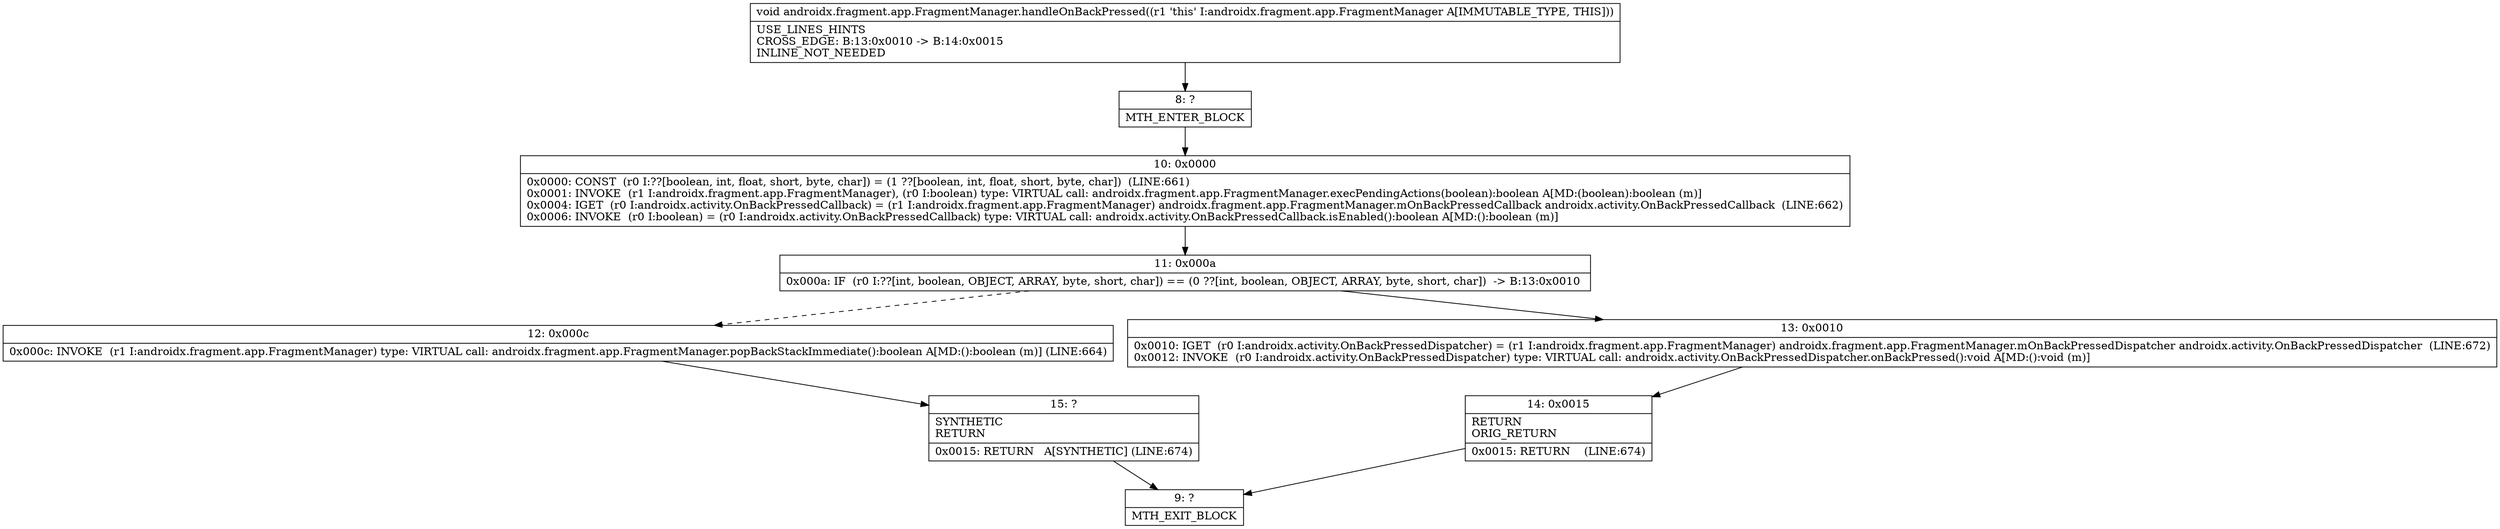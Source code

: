 digraph "CFG forandroidx.fragment.app.FragmentManager.handleOnBackPressed()V" {
Node_8 [shape=record,label="{8\:\ ?|MTH_ENTER_BLOCK\l}"];
Node_10 [shape=record,label="{10\:\ 0x0000|0x0000: CONST  (r0 I:??[boolean, int, float, short, byte, char]) = (1 ??[boolean, int, float, short, byte, char])  (LINE:661)\l0x0001: INVOKE  (r1 I:androidx.fragment.app.FragmentManager), (r0 I:boolean) type: VIRTUAL call: androidx.fragment.app.FragmentManager.execPendingActions(boolean):boolean A[MD:(boolean):boolean (m)]\l0x0004: IGET  (r0 I:androidx.activity.OnBackPressedCallback) = (r1 I:androidx.fragment.app.FragmentManager) androidx.fragment.app.FragmentManager.mOnBackPressedCallback androidx.activity.OnBackPressedCallback  (LINE:662)\l0x0006: INVOKE  (r0 I:boolean) = (r0 I:androidx.activity.OnBackPressedCallback) type: VIRTUAL call: androidx.activity.OnBackPressedCallback.isEnabled():boolean A[MD:():boolean (m)]\l}"];
Node_11 [shape=record,label="{11\:\ 0x000a|0x000a: IF  (r0 I:??[int, boolean, OBJECT, ARRAY, byte, short, char]) == (0 ??[int, boolean, OBJECT, ARRAY, byte, short, char])  \-\> B:13:0x0010 \l}"];
Node_12 [shape=record,label="{12\:\ 0x000c|0x000c: INVOKE  (r1 I:androidx.fragment.app.FragmentManager) type: VIRTUAL call: androidx.fragment.app.FragmentManager.popBackStackImmediate():boolean A[MD:():boolean (m)] (LINE:664)\l}"];
Node_15 [shape=record,label="{15\:\ ?|SYNTHETIC\lRETURN\l|0x0015: RETURN   A[SYNTHETIC] (LINE:674)\l}"];
Node_9 [shape=record,label="{9\:\ ?|MTH_EXIT_BLOCK\l}"];
Node_13 [shape=record,label="{13\:\ 0x0010|0x0010: IGET  (r0 I:androidx.activity.OnBackPressedDispatcher) = (r1 I:androidx.fragment.app.FragmentManager) androidx.fragment.app.FragmentManager.mOnBackPressedDispatcher androidx.activity.OnBackPressedDispatcher  (LINE:672)\l0x0012: INVOKE  (r0 I:androidx.activity.OnBackPressedDispatcher) type: VIRTUAL call: androidx.activity.OnBackPressedDispatcher.onBackPressed():void A[MD:():void (m)]\l}"];
Node_14 [shape=record,label="{14\:\ 0x0015|RETURN\lORIG_RETURN\l|0x0015: RETURN    (LINE:674)\l}"];
MethodNode[shape=record,label="{void androidx.fragment.app.FragmentManager.handleOnBackPressed((r1 'this' I:androidx.fragment.app.FragmentManager A[IMMUTABLE_TYPE, THIS]))  | USE_LINES_HINTS\lCROSS_EDGE: B:13:0x0010 \-\> B:14:0x0015\lINLINE_NOT_NEEDED\l}"];
MethodNode -> Node_8;Node_8 -> Node_10;
Node_10 -> Node_11;
Node_11 -> Node_12[style=dashed];
Node_11 -> Node_13;
Node_12 -> Node_15;
Node_15 -> Node_9;
Node_13 -> Node_14;
Node_14 -> Node_9;
}

